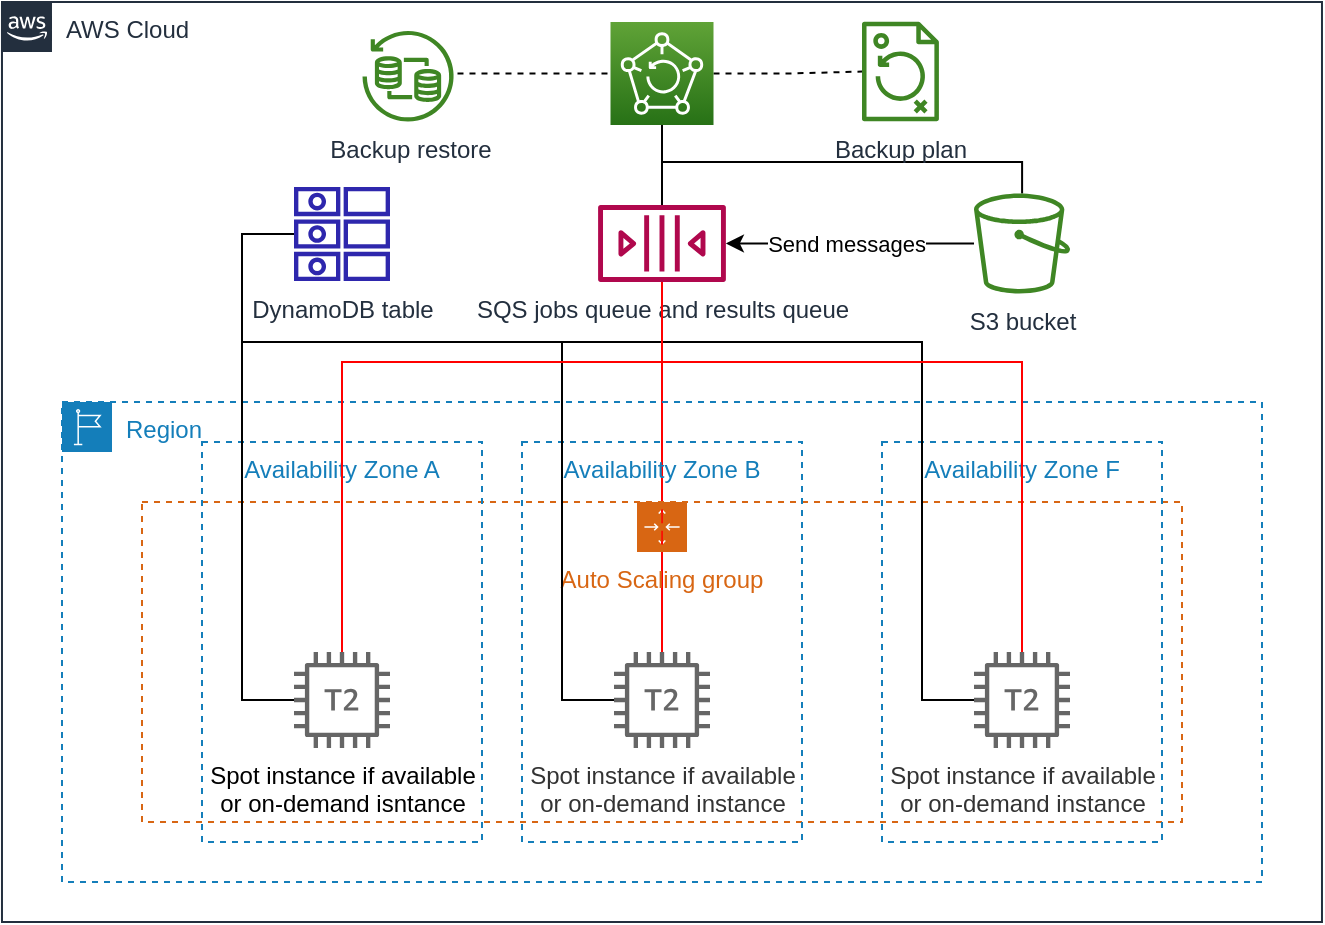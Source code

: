 <mxfile version="16.1.2" type="github">
  <diagram id="cME252c6W4aEXwsCyLv5" name="Page-1">
    <mxGraphModel dx="823" dy="512" grid="1" gridSize="10" guides="1" tooltips="1" connect="1" arrows="1" fold="1" page="1" pageScale="1" pageWidth="827" pageHeight="1169" math="0" shadow="0">
      <root>
        <mxCell id="0" />
        <mxCell id="1" parent="0" />
        <mxCell id="NMswbRZP6GI7_niNWSXg-3" value="AWS Cloud" style="points=[[0,0],[0.25,0],[0.5,0],[0.75,0],[1,0],[1,0.25],[1,0.5],[1,0.75],[1,1],[0.75,1],[0.5,1],[0.25,1],[0,1],[0,0.75],[0,0.5],[0,0.25]];outlineConnect=0;gradientColor=none;html=1;whiteSpace=wrap;fontSize=12;fontStyle=0;container=0;pointerEvents=0;collapsible=0;recursiveResize=0;shape=mxgraph.aws4.group;grIcon=mxgraph.aws4.group_aws_cloud_alt;strokeColor=#232F3E;fillColor=none;verticalAlign=top;align=left;spacingLeft=30;fontColor=#232F3E;dashed=0;" parent="1" vertex="1">
          <mxGeometry x="89.99" y="20" width="660" height="460" as="geometry" />
        </mxCell>
        <mxCell id="pLaGBhMfTqFgUrWbgc2y-10" style="edgeStyle=orthogonalEdgeStyle;rounded=0;orthogonalLoop=1;jettySize=auto;html=1;fontColor=#000000;startArrow=none;startFill=0;endArrow=none;endFill=0;strokeColor=#FF0000;" edge="1" parent="1" source="NMswbRZP6GI7_niNWSXg-11">
          <mxGeometry relative="1" as="geometry">
            <mxPoint x="420" y="160" as="targetPoint" />
            <Array as="points">
              <mxPoint x="420" y="220" />
              <mxPoint x="420" y="220" />
            </Array>
          </mxGeometry>
        </mxCell>
        <mxCell id="pLaGBhMfTqFgUrWbgc2y-23" style="edgeStyle=orthogonalEdgeStyle;rounded=0;orthogonalLoop=1;jettySize=auto;html=1;fontColor=#000000;startArrow=none;startFill=0;endArrow=none;endFill=0;strokeColor=#000000;" edge="1" parent="1" source="NMswbRZP6GI7_niNWSXg-13" target="pLaGBhMfTqFgUrWbgc2y-17">
          <mxGeometry relative="1" as="geometry">
            <Array as="points">
              <mxPoint x="600" y="100" />
              <mxPoint x="420" y="100" />
            </Array>
          </mxGeometry>
        </mxCell>
        <mxCell id="NMswbRZP6GI7_niNWSXg-13" value="S3 bucket" style="sketch=0;outlineConnect=0;fontColor=#232F3E;gradientColor=none;fillColor=#3F8624;strokeColor=none;dashed=0;verticalLabelPosition=bottom;verticalAlign=top;align=center;html=1;fontSize=12;fontStyle=0;aspect=fixed;pointerEvents=1;shape=mxgraph.aws4.bucket;" parent="1" vertex="1">
          <mxGeometry x="576" y="115.75" width="48.08" height="50" as="geometry" />
        </mxCell>
        <mxCell id="pLaGBhMfTqFgUrWbgc2y-22" style="edgeStyle=orthogonalEdgeStyle;rounded=0;orthogonalLoop=1;jettySize=auto;html=1;fontColor=#000000;startArrow=none;startFill=0;endArrow=none;endFill=0;strokeColor=#000000;" edge="1" parent="1" source="NMswbRZP6GI7_niNWSXg-14" target="pLaGBhMfTqFgUrWbgc2y-17">
          <mxGeometry relative="1" as="geometry" />
        </mxCell>
        <mxCell id="NMswbRZP6GI7_niNWSXg-14" value="SQS jobs queue and results queue" style="sketch=0;outlineConnect=0;fontColor=#232F3E;gradientColor=none;fillColor=#B0084D;strokeColor=none;dashed=0;verticalLabelPosition=bottom;verticalAlign=top;align=center;html=1;fontSize=12;fontStyle=0;aspect=fixed;pointerEvents=1;shape=mxgraph.aws4.queue;horizontal=1;" parent="1" vertex="1">
          <mxGeometry x="388.05" y="121.5" width="63.89" height="38.5" as="geometry" />
        </mxCell>
        <mxCell id="pLaGBhMfTqFgUrWbgc2y-3" style="edgeStyle=orthogonalEdgeStyle;rounded=0;orthogonalLoop=1;jettySize=auto;html=1;fontColor=#000000;" edge="1" parent="1" source="NMswbRZP6GI7_niNWSXg-13" target="NMswbRZP6GI7_niNWSXg-14">
          <mxGeometry relative="1" as="geometry" />
        </mxCell>
        <mxCell id="pLaGBhMfTqFgUrWbgc2y-4" value="Send messages" style="edgeLabel;html=1;align=center;verticalAlign=middle;resizable=0;points=[];fontColor=#000000;" vertex="1" connectable="0" parent="pLaGBhMfTqFgUrWbgc2y-3">
          <mxGeometry x="0.306" y="3" relative="1" as="geometry">
            <mxPoint x="17" y="-3" as="offset" />
          </mxGeometry>
        </mxCell>
        <mxCell id="NMswbRZP6GI7_niNWSXg-15" value="DynamoDB table" style="sketch=0;outlineConnect=0;fontColor=#232F3E;gradientColor=none;fillColor=#2E27AD;strokeColor=none;dashed=0;verticalLabelPosition=bottom;verticalAlign=top;align=center;html=1;fontSize=12;fontStyle=0;aspect=fixed;pointerEvents=1;shape=mxgraph.aws4.attributes;" parent="1" vertex="1">
          <mxGeometry x="236" y="112" width="48" height="48" as="geometry" />
        </mxCell>
        <mxCell id="pLaGBhMfTqFgUrWbgc2y-1" value="" style="group" vertex="1" connectable="0" parent="1">
          <mxGeometry x="120" y="220" width="600" height="240" as="geometry" />
        </mxCell>
        <mxCell id="NMswbRZP6GI7_niNWSXg-4" value="Region" style="points=[[0,0],[0.25,0],[0.5,0],[0.75,0],[1,0],[1,0.25],[1,0.5],[1,0.75],[1,1],[0.75,1],[0.5,1],[0.25,1],[0,1],[0,0.75],[0,0.5],[0,0.25]];outlineConnect=0;gradientColor=none;html=1;whiteSpace=wrap;fontSize=12;fontStyle=0;container=0;pointerEvents=0;collapsible=0;recursiveResize=0;shape=mxgraph.aws4.group;grIcon=mxgraph.aws4.group_region;strokeColor=#147EBA;fillColor=none;verticalAlign=top;align=left;spacingLeft=30;fontColor=#147EBA;dashed=1;" parent="pLaGBhMfTqFgUrWbgc2y-1" vertex="1">
          <mxGeometry width="600" height="240" as="geometry" />
        </mxCell>
        <mxCell id="NMswbRZP6GI7_niNWSXg-5" value="Auto Scaling group" style="points=[[0,0],[0.25,0],[0.5,0],[0.75,0],[1,0],[1,0.25],[1,0.5],[1,0.75],[1,1],[0.75,1],[0.5,1],[0.25,1],[0,1],[0,0.75],[0,0.5],[0,0.25]];outlineConnect=0;gradientColor=none;html=1;whiteSpace=wrap;fontSize=12;fontStyle=0;container=1;pointerEvents=0;collapsible=0;recursiveResize=0;shape=mxgraph.aws4.groupCenter;grIcon=mxgraph.aws4.group_auto_scaling_group;grStroke=1;strokeColor=#D86613;fillColor=none;verticalAlign=top;align=center;fontColor=#D86613;dashed=1;spacingTop=25;" parent="pLaGBhMfTqFgUrWbgc2y-1" vertex="1">
          <mxGeometry x="40" y="50" width="520" height="160" as="geometry" />
        </mxCell>
        <mxCell id="NMswbRZP6GI7_niNWSXg-9" value="" style="shape=image;html=1;verticalAlign=top;verticalLabelPosition=bottom;labelBackgroundColor=#ffffff;imageAspect=0;aspect=fixed;image=https://cdn0.iconfinder.com/data/icons/font-awesome-solid-vol-2/512/ellipsis-h-128.png;fontColor=#666666;" parent="NMswbRZP6GI7_niNWSXg-5" vertex="1">
          <mxGeometry x="340" y="68" width="24" height="24" as="geometry" />
        </mxCell>
        <mxCell id="NMswbRZP6GI7_niNWSXg-6" value="Availability Zone A" style="fillColor=none;strokeColor=#147EBA;dashed=1;verticalAlign=top;fontStyle=0;fontColor=#147EBA;" parent="pLaGBhMfTqFgUrWbgc2y-1" vertex="1">
          <mxGeometry x="70" y="20" width="140" height="200" as="geometry" />
        </mxCell>
        <mxCell id="NMswbRZP6GI7_niNWSXg-7" value="Availability Zone B" style="fillColor=none;strokeColor=#147EBA;dashed=1;verticalAlign=top;fontStyle=0;fontColor=#147EBA;" parent="pLaGBhMfTqFgUrWbgc2y-1" vertex="1">
          <mxGeometry x="230" y="20" width="140" height="200" as="geometry" />
        </mxCell>
        <mxCell id="NMswbRZP6GI7_niNWSXg-8" value="Availability Zone F" style="fillColor=none;strokeColor=#147EBA;dashed=1;verticalAlign=top;fontStyle=0;fontColor=#147EBA;" parent="pLaGBhMfTqFgUrWbgc2y-1" vertex="1">
          <mxGeometry x="410" y="20" width="140" height="200" as="geometry" />
        </mxCell>
        <mxCell id="NMswbRZP6GI7_niNWSXg-10" value="Spot instance if available&lt;br&gt;or on-demand isntance" style="sketch=0;outlineConnect=0;fontColor=#000000;gradientColor=none;fillColor=#666666;strokeColor=none;dashed=0;verticalLabelPosition=bottom;verticalAlign=top;align=center;html=1;fontSize=12;fontStyle=0;aspect=fixed;pointerEvents=1;shape=mxgraph.aws4.t2_instance;" parent="pLaGBhMfTqFgUrWbgc2y-1" vertex="1">
          <mxGeometry x="116" y="125" width="48" height="48" as="geometry" />
        </mxCell>
        <mxCell id="NMswbRZP6GI7_niNWSXg-11" value="Spot instance if available&lt;br&gt;or on-demand instance" style="sketch=0;outlineConnect=0;fontColor=#333333;fillColor=#666666;strokeColor=#666666;dashed=0;verticalLabelPosition=bottom;verticalAlign=top;align=center;html=1;fontSize=12;fontStyle=0;aspect=fixed;pointerEvents=1;shape=mxgraph.aws4.t2_instance;" parent="pLaGBhMfTqFgUrWbgc2y-1" vertex="1">
          <mxGeometry x="276" y="125" width="48" height="48" as="geometry" />
        </mxCell>
        <mxCell id="NMswbRZP6GI7_niNWSXg-12" value="Spot instance if available&lt;br&gt;or on-demand instance" style="sketch=0;outlineConnect=0;fontColor=#333333;fillColor=#666666;strokeColor=#666666;dashed=0;verticalLabelPosition=bottom;verticalAlign=top;align=center;html=1;fontSize=12;fontStyle=0;aspect=fixed;pointerEvents=1;shape=mxgraph.aws4.t2_instance;" parent="pLaGBhMfTqFgUrWbgc2y-1" vertex="1">
          <mxGeometry x="456" y="125" width="48" height="48" as="geometry" />
        </mxCell>
        <mxCell id="pLaGBhMfTqFgUrWbgc2y-14" style="edgeStyle=orthogonalEdgeStyle;rounded=0;orthogonalLoop=1;jettySize=auto;html=1;fontColor=#000000;startArrow=none;startFill=0;endArrow=none;endFill=0;strokeColor=#000000;" edge="1" parent="1" source="NMswbRZP6GI7_niNWSXg-15" target="NMswbRZP6GI7_niNWSXg-10">
          <mxGeometry relative="1" as="geometry">
            <Array as="points">
              <mxPoint x="210" y="136" />
              <mxPoint x="210" y="369" />
            </Array>
          </mxGeometry>
        </mxCell>
        <mxCell id="pLaGBhMfTqFgUrWbgc2y-15" style="edgeStyle=orthogonalEdgeStyle;rounded=0;orthogonalLoop=1;jettySize=auto;html=1;fontColor=#000000;startArrow=none;startFill=0;endArrow=none;endFill=0;strokeColor=#000000;" edge="1" parent="1" source="NMswbRZP6GI7_niNWSXg-15" target="NMswbRZP6GI7_niNWSXg-11">
          <mxGeometry relative="1" as="geometry">
            <Array as="points">
              <mxPoint x="210" y="136" />
              <mxPoint x="210" y="190" />
              <mxPoint x="370" y="190" />
              <mxPoint x="370" y="369" />
            </Array>
          </mxGeometry>
        </mxCell>
        <mxCell id="pLaGBhMfTqFgUrWbgc2y-8" style="edgeStyle=orthogonalEdgeStyle;rounded=0;orthogonalLoop=1;jettySize=auto;html=1;fontColor=#000000;startArrow=none;startFill=0;endArrow=none;endFill=0;strokeColor=#FF0000;" edge="1" parent="1" source="NMswbRZP6GI7_niNWSXg-10" target="NMswbRZP6GI7_niNWSXg-14">
          <mxGeometry relative="1" as="geometry">
            <mxPoint x="420" y="170" as="targetPoint" />
            <Array as="points">
              <mxPoint x="260" y="200" />
              <mxPoint x="420" y="200" />
            </Array>
          </mxGeometry>
        </mxCell>
        <mxCell id="pLaGBhMfTqFgUrWbgc2y-16" style="edgeStyle=orthogonalEdgeStyle;rounded=0;orthogonalLoop=1;jettySize=auto;html=1;fontColor=#000000;startArrow=none;startFill=0;endArrow=none;endFill=0;strokeColor=#000000;" edge="1" parent="1" source="NMswbRZP6GI7_niNWSXg-15" target="NMswbRZP6GI7_niNWSXg-12">
          <mxGeometry relative="1" as="geometry">
            <Array as="points">
              <mxPoint x="210" y="136" />
              <mxPoint x="210" y="190" />
              <mxPoint x="550" y="190" />
              <mxPoint x="550" y="369" />
            </Array>
          </mxGeometry>
        </mxCell>
        <mxCell id="pLaGBhMfTqFgUrWbgc2y-11" style="edgeStyle=orthogonalEdgeStyle;rounded=0;orthogonalLoop=1;jettySize=auto;html=1;fontColor=#000000;startArrow=none;startFill=0;endArrow=none;endFill=0;strokeColor=#FF0000;" edge="1" parent="1" source="NMswbRZP6GI7_niNWSXg-12" target="NMswbRZP6GI7_niNWSXg-14">
          <mxGeometry relative="1" as="geometry">
            <Array as="points">
              <mxPoint x="600" y="200" />
              <mxPoint x="420" y="200" />
            </Array>
          </mxGeometry>
        </mxCell>
        <mxCell id="pLaGBhMfTqFgUrWbgc2y-25" style="edgeStyle=orthogonalEdgeStyle;rounded=0;orthogonalLoop=1;jettySize=auto;html=1;fontColor=#000000;startArrow=none;startFill=0;endArrow=none;endFill=0;strokeColor=#000000;dashed=1;" edge="1" parent="1" source="pLaGBhMfTqFgUrWbgc2y-17" target="pLaGBhMfTqFgUrWbgc2y-19">
          <mxGeometry relative="1" as="geometry" />
        </mxCell>
        <mxCell id="pLaGBhMfTqFgUrWbgc2y-17" value="" style="sketch=0;points=[[0,0,0],[0.25,0,0],[0.5,0,0],[0.75,0,0],[1,0,0],[0,1,0],[0.25,1,0],[0.5,1,0],[0.75,1,0],[1,1,0],[0,0.25,0],[0,0.5,0],[0,0.75,0],[1,0.25,0],[1,0.5,0],[1,0.75,0]];outlineConnect=0;fontColor=#232F3E;gradientColor=#60A337;gradientDirection=north;fillColor=#277116;strokeColor=#ffffff;dashed=0;verticalLabelPosition=bottom;verticalAlign=top;align=center;html=1;fontSize=12;fontStyle=0;aspect=fixed;shape=mxgraph.aws4.resourceIcon;resIcon=mxgraph.aws4.backup;" vertex="1" parent="1">
          <mxGeometry x="394.25" y="30" width="51.5" height="51.5" as="geometry" />
        </mxCell>
        <mxCell id="pLaGBhMfTqFgUrWbgc2y-19" value="Backup plan" style="sketch=0;outlineConnect=0;fontColor=#232F3E;gradientColor=none;fillColor=#3F8624;strokeColor=none;dashed=0;verticalLabelPosition=bottom;verticalAlign=top;align=center;html=1;fontSize=12;fontStyle=0;aspect=fixed;pointerEvents=1;shape=mxgraph.aws4.backup_plan;" vertex="1" parent="1">
          <mxGeometry x="520" y="29.75" width="38.45" height="50" as="geometry" />
        </mxCell>
        <mxCell id="pLaGBhMfTqFgUrWbgc2y-24" value="" style="edgeStyle=orthogonalEdgeStyle;rounded=0;orthogonalLoop=1;jettySize=auto;html=1;fontColor=#000000;startArrow=none;startFill=0;endArrow=none;endFill=0;strokeColor=#000000;dashed=1;" edge="1" parent="1" source="pLaGBhMfTqFgUrWbgc2y-20" target="pLaGBhMfTqFgUrWbgc2y-17">
          <mxGeometry relative="1" as="geometry" />
        </mxCell>
        <mxCell id="pLaGBhMfTqFgUrWbgc2y-20" value="Backup restore" style="sketch=0;outlineConnect=0;fontColor=#232F3E;gradientColor=none;fillColor=#3F8624;strokeColor=none;dashed=0;verticalLabelPosition=bottom;verticalAlign=top;align=center;html=1;fontSize=12;fontStyle=0;aspect=fixed;pointerEvents=1;shape=mxgraph.aws4.backup_restore;" vertex="1" parent="1">
          <mxGeometry x="270" y="31.75" width="48" height="48" as="geometry" />
        </mxCell>
      </root>
    </mxGraphModel>
  </diagram>
</mxfile>
